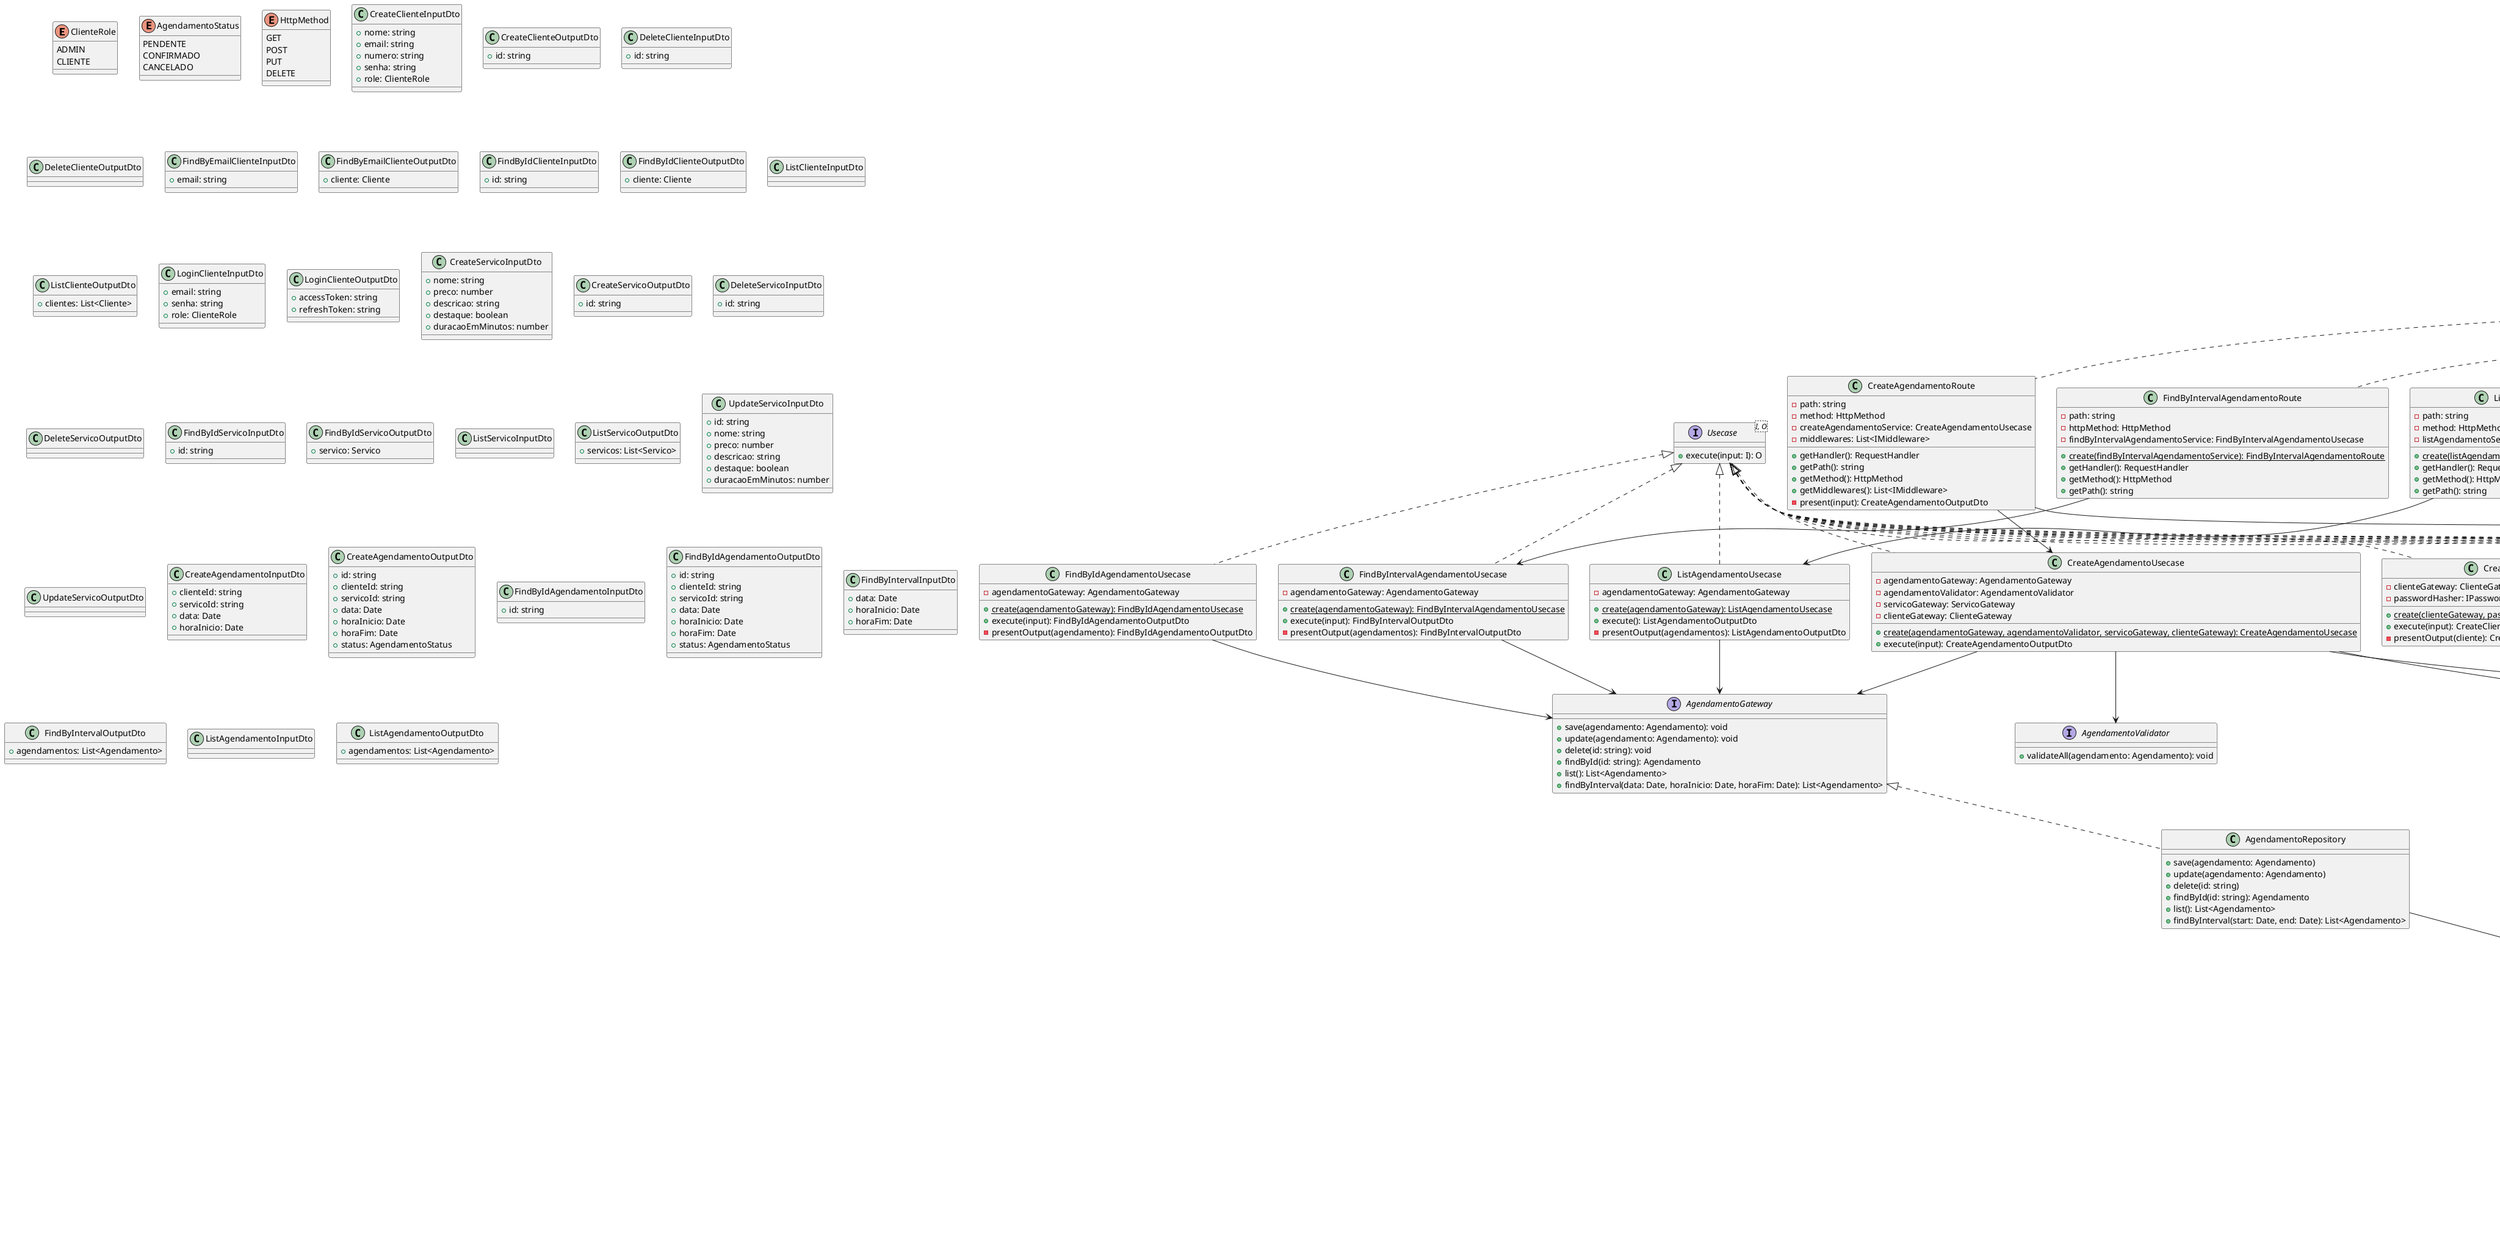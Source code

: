 @startuml generalSystem

' ====================
' ENUMS
' ====================
enum ClienteRole {
    ADMIN
    CLIENTE
}

enum AgendamentoStatus {
    PENDENTE
    CONFIRMADO
    CANCELADO
}

enum HttpMethod {
    GET
    POST
    PUT
    DELETE
}

' ====================
' ENTIDADES
' ====================
class Cliente {
    +id: string
    +nome: string
    +email: string
    +numero: string
    +senha: string
    +role: ClienteRole
}

class Servico {
    +id: string
    +nome: string
    +descricao: string
    +preco: number
    +destaque: boolean
    +duracaoEmMinutos: number
    +update(nome, preco, descricao, destaque, duracaoEmMinutos): void
}

class Agendamento {
    +id: string
    +cliente: Cliente
    +servico: Servico
    +data: Date
    +horaInicio: Date
    +horaFim: Date
    +status: AgendamentoStatus
    +createdAt: Date
    +updatedAt: Date
}

' ====================
' DTOs - CLIENTE
' ====================
class CreateClienteInputDto {
    +nome: string
    +email: string
    +numero: string
    +senha: string
    +role: ClienteRole
}

class CreateClienteOutputDto {
    +id: string
}

class DeleteClienteInputDto {
    +id: string
}

class DeleteClienteOutputDto {
}

class FindByEmailClienteInputDto {
    +email: string
}

class FindByEmailClienteOutputDto {
    +cliente: Cliente
}

class FindByIdClienteInputDto {
    +id: string
}

class FindByIdClienteOutputDto {
    +cliente: Cliente
}

class ListClienteInputDto {
}

class ListClienteOutputDto {
    +clientes: List<Cliente>
}

class LoginClienteInputDto {
    +email: string
    +senha: string
    +role: ClienteRole
}

class LoginClienteOutputDto {
    +accessToken: string
    +refreshToken: string
}

' ====================
' DTOs - SERVICO
' ====================
class CreateServicoInputDto {
    +nome: string
    +preco: number
    +descricao: string
    +destaque: boolean
    +duracaoEmMinutos: number
}

class CreateServicoOutputDto {
    +id: string
}

class DeleteServicoInputDto {
    +id: string
}

class DeleteServicoOutputDto {
}

class FindByIdServicoInputDto {
    +id: string
}

class FindByIdServicoOutputDto {
    +servico: Servico
}

class ListServicoInputDto {
}

class ListServicoOutputDto {
    +servicos: List<Servico>
}

class UpdateServicoInputDto {
    +id: string
    +nome: string
    +preco: number
    +descricao: string
    +destaque: boolean
    +duracaoEmMinutos: number
}

class UpdateServicoOutputDto {
}

' ====================
' DTOs - AGENDAMENTO
' ====================
class CreateAgendamentoInputDto {
    +clienteId: string
    +servicoId: string
    +data: Date
    +horaInicio: Date
}

class CreateAgendamentoOutputDto {
    +id: string
    +clienteId: string
    +servicoId: string
    +data: Date
    +horaInicio: Date
    +horaFim: Date
    +status: AgendamentoStatus
}

class FindByIdAgendamentoInputDto {
    +id: string
}

class FindByIdAgendamentoOutputDto {
    +id: string
    +clienteId: string
    +servicoId: string
    +data: Date
    +horaInicio: Date
    +horaFim: Date
    +status: AgendamentoStatus
}

class FindByIntervalInputDto {
    +data: Date
    +horaInicio: Date
    +horaFim: Date
}

class FindByIntervalOutputDto {
    +agendamentos: List<Agendamento>
}

class ListAgendamentoInputDto {
}

class ListAgendamentoOutputDto {
    +agendamentos: List<Agendamento>
}

' ====================
' MIDDLEWARES
' ====================
interface IMiddleware {
    +handle(req, res, next): void
}

class AuthMiddleware {
    -tokenService: ITokenService
    +constructor(tokenService: ITokenService)
    +handle(req, res, next): void
}

class RoleMiddleware {
    -allowedRoles: List<ClienteRole>
    +constructor(allowedRoles: List<ClienteRole>)
    +handle(req, res, next): void
    +{static} onlyAdmin(): RoleMiddleware
    +{static} onlyCliente(): RoleMiddleware
    +{static} adminOrCliente(): RoleMiddleware
}

IMiddleware <|.. AuthMiddleware
IMiddleware <|.. RoleMiddleware

AuthMiddleware --> ITokenService

' ====================
' ROTAS
' ====================
interface Route {
    +getHandler(): RequestHandler
    +getPath(): string
    +getMethod(): HttpMethod
    +getMiddlewares(): List<IMiddleware>
}

class CreateClienteRoute {
    -path: string
    -httpMethod: HttpMethod
    -createClienteService: CreateClienteUsecase
    +{static} create(createClienteService): CreateClienteRoute
    +getHandler(): RequestHandler
    +present(input): CreateClienteRouteResponse
    +getPath(): string
    +getMethod(): HttpMethod
}

class DeleteClienteRoute {
    -path: string
    -method: HttpMethod
    -deleteClienteService: DeleteClienteUsecase
    +{static} create(deleteClienteService): DeleteClienteRoute
    +getHandler(): RequestHandler
    +getMethod(): HttpMethod
    +getPath(): string
}

class FindByEmailClienteRoute {
    -path: string
    -method: HttpMethod
    -findByEmailClientesService: FindByEmailClienteUsecase
    +{static} create(findByEmailClientesService): FindByEmailClienteRoute
    +getHandler(): RequestHandler
    +getPath(): string
    +getMethod(): HttpMethod
}

class FindByIdClienteRoute {
    -path: string
    -method: HttpMethod
    -findByIdClientesService: FindByIdClienteUsecase
    +{static} create(findByIdClientesService): FindByIdClienteRoute
    +getHandler(): RequestHandler
    +getPath(): string
    +getMethod(): HttpMethod
}

class ListClienteRoute {
    -path: string
    -method: HttpMethod
    -listClienteService: ListClienteUsecase
    +{static} create(listClienteService): ListClienteRoute
    +getHandler(): RequestHandler
    +present(input): ListClienteResponseDTO
    +getPath(): string
    +getMethod(): HttpMethod
}

class LoginClienteRoute {
    -path: string
    -httpMethod: HttpMethod
    -loginClienteService: LoginClienteUsecase
    +{static} create(loginClienteService): LoginClienteRoute
    +getHandler(): RequestHandler
    +getPath(): string
    +getMethod(): HttpMethod
}

class CreateServicoRoute {
    -path: string
    -method: HttpMethod
    -createServicoService: CreateServicoUsecase
    +{static} create(createServicoService): CreateServicoRoute
    +getHandler(): RequestHandler
    +getPath(): string
    +getMethod(): HttpMethod
    -present(input): CreateServicoResponseDto
}

class DeleteServicoRoute {
    -path: string
    -method: HttpMethod
    -deleteServicoService: DeleteServicoUsecase
    +{static} create(deleteServicoService): DeleteServicoRoute
    +getHandler(): RequestHandler
    +getPath(): string
    +getMethod(): HttpMethod
}

class FindByIdServicoRoute {
    -path: string
    -httpMethod: HttpMethod
    -findByIdServicoService: FindByIdServicoUsecase
    +{static} create(findByIdServicoService): FindByIdServicoRoute
    +getHandler(): RequestHandler
    +getMethod(): HttpMethod
    +getPath(): string
}

class ListServicosRoute {
    -path: string
    -method: HttpMethod
    -listServicoService: ListServicoUsecase
    +{static} create(listServicoService): ListServicosRoute
    +getHandler(): RequestHandler
    +getPath(): string
    +getMethod(): HttpMethod
    -present(input): ListServicoResponseDto
}

class UpdateServicoRoute {
    -path: string
    -HttpMethod: HttpMethod
    -updateServicoService: UpdateServicoUsecase
    +{static} create(updateServicoService): UpdateServicoRoute
    +getHandler(): RequestHandler
    +getPath(): string
    +getMethod(): HttpMethod
}

class CreateAgendamentoRoute {
    -path: string
    -method: HttpMethod
    -createAgendamentoService: CreateAgendamentoUsecase
    -middlewares: List<IMiddleware>
    +getHandler(): RequestHandler
    +getPath(): string
    +getMethod(): HttpMethod
    +getMiddlewares(): List<IMiddleware>
    -present(input): CreateAgendamentoOutputDto
}

class FindByIntervalAgendamentoRoute {
    -path: string
    -httpMethod: HttpMethod
    -findByIntervalAgendamentoService: FindByIntervalAgendamentoUsecase
    +{static} create(findByIntervalAgendamentoService): FindByIntervalAgendamentoRoute
    +getHandler(): RequestHandler
    +getMethod(): HttpMethod
    +getPath(): string
}

class ListAgendamentoRoute {
    -path: string
    -method: HttpMethod
    -listAgendamentoService: ListAgendamentoUsecase
    +{static} create(listAgendamentoService): ListAgendamentoRoute
    +getHandler(): RequestHandler
    +getMethod(): HttpMethod
    +getPath(): string
}

Route <|.. CreateClienteRoute
Route <|.. DeleteClienteRoute
Route <|.. FindByEmailClienteRoute
Route <|.. FindByIdClienteRoute
Route <|.. ListClienteRoute
Route <|.. LoginClienteRoute
Route <|.. CreateServicoRoute
Route <|.. DeleteServicoRoute
Route <|.. FindByIdServicoRoute
Route <|.. ListServicosRoute
Route <|.. UpdateServicoRoute
Route <|.. CreateAgendamentoRoute
Route <|.. FindByIntervalAgendamentoRoute
Route <|.. ListAgendamentoRoute

' ====================
' USECASES
' ====================
interface Usecase<I, O> {
    +execute(input: I): O
}

class CreateClienteUsecase {
    -clienteGateway: ClienteGateway
    -passwordHasher: IPasswordHasher
    +{static} create(clienteGateway, passwordHasher): CreateClienteUsecase
    +execute(input): CreateClienteOutputDto
    -presentOutput(cliente): CreateClienteOutputDto
}

class DeleteClienteUsecase {
    -clienteGateway: ClienteGateway
    +{static} create(clienteGateway): DeleteClienteUsecase
    +execute(input): void
}

class FindByEmailClienteUsecase {
    -clienteGateway: ClienteGateway
    +{static} create(clienteGateway): FindByEmailClienteUsecase
    +execute(input): FindByEmailClienteOutputDto
    +presentOutput(cliente): FindByEmailClienteOutputDto
}

class FindByIdClienteUsecase {
    -clienteGateway: ClienteGateway
    +{static} create(clienteGateway): FindByIdClienteUsecase
    +execute(input): FindByIdClienteOutputDto
    +presentOutput(cliente): FindByIdClienteOutputDto
}

class ListClienteUsecase {
    -clienteGateway: ClienteGateway
    +{static} create(clienteGateway): ListClienteUsecase
    +execute(): ListClienteOutputDto
    +presentOutput(clientes): ListClienteOutputDto
}

class LoginClienteUsecase {
    -clienteGateway: ClienteGateway
    -passwordHasher: IPasswordHasher
    -tokenService: ITokenService
    +{static} create(clienteGateway, passwordHasher, tokenService): LoginClienteUsecase
    +execute(input): LoginClienteOutputDto
}

class CreateServicoUsecase {
    -servicoGateway: ServicoGateway
    +{static} create(servicoGateway): CreateServicoUsecase
    +execute(input): CreateServicoOutputDto
    -presentOutput(servico): CreateServicoOutputDto
}

class DeleteServicoUsecase {
    -servicoGateway: ServicoGateway
    +{static} create(servicoGateway): DeleteServicoUsecase
    +execute(input): void
}

class FindByIdServicoUsecase {
    -servicoGateway: ServicoGateway
    +{static} create(servicoGateway): FindByIdServicoUsecase
    +execute(input): FindByIdServicoOutputDto
}

class ListServicoUsecase {
    -servicoGateway: ServicoGateway
    +{static} create(servicoGateway): ListServicoUsecase
    +execute(): ListServicoOutputDto
    -presentOutput(servicos): ListServicoOutputDto
}

class UpdateServicoUsecase {
    -servicoGateway: ServicoGateway
    +{static} create(servicoGateway): UpdateServicoUsecase
    +execute(input): void
}

class CreateAgendamentoUsecase {
    -agendamentoGateway: AgendamentoGateway
    -agendamentoValidator: AgendamentoValidator
    -servicoGateway: ServicoGateway
    -clienteGateway: ClienteGateway
    +{static} create(agendamentoGateway, agendamentoValidator, servicoGateway, clienteGateway): CreateAgendamentoUsecase
    +execute(input): CreateAgendamentoOutputDto
}

class FindByIdAgendamentoUsecase {
    -agendamentoGateway: AgendamentoGateway
    +{static} create(agendamentoGateway): FindByIdAgendamentoUsecase
    +execute(input): FindByIdAgendamentoOutputDto
    -presentOutput(agendamento): FindByIdAgendamentoOutputDto
}

class FindByIntervalAgendamentoUsecase {
    -agendamentoGateway: AgendamentoGateway
    +{static} create(agendamentoGateway): FindByIntervalAgendamentoUsecase
    +execute(input): FindByIntervalOutputDto
    -presentOutput(agendamentos): FindByIntervalOutputDto
}

class ListAgendamentoUsecase {
    -agendamentoGateway: AgendamentoGateway
    +{static} create(agendamentoGateway): ListAgendamentoUsecase
    +execute(): ListAgendamentoOutputDto
    -presentOutput(agendamentos): ListAgendamentoOutputDto
}

Usecase <|.. CreateClienteUsecase
Usecase <|.. DeleteClienteUsecase
Usecase <|.. FindByEmailClienteUsecase
Usecase <|.. FindByIdClienteUsecase
Usecase <|.. ListClienteUsecase
Usecase <|.. LoginClienteUsecase
Usecase <|.. CreateServicoUsecase
Usecase <|.. DeleteServicoUsecase
Usecase <|.. FindByIdServicoUsecase
Usecase <|.. ListServicoUsecase
Usecase <|.. UpdateServicoUsecase
Usecase <|.. CreateAgendamentoUsecase
Usecase <|.. FindByIdAgendamentoUsecase
Usecase <|.. FindByIntervalAgendamentoUsecase
Usecase <|.. ListAgendamentoUsecase

' ====================
' GATEWAYS / REPOSITORIES / SERVICES
' ====================
interface IPasswordHasher {
    +hash(senha: string): string
    +compare(senha: string, senhaHash: string): boolean
}

interface ITokenService {
    +generateAcessToken(payload): string
    +generateRefreshToken(payload): string
    +verifyAcessToken(token: string): TokenPayload
    +verifyToken(token: string): TokenPayload
}

interface ClienteGateway {
    +save(cliente: Cliente): string
    +update(cliente: Cliente): void
    +delete(id: string): void
    +findById(id: string): Cliente
    +findByEmail(email: string): Cliente
    +list(): List<Cliente>
}

interface AgendamentoGateway {
    +save(agendamento: Agendamento): void
    +update(agendamento: Agendamento): void
    +delete(id: string): void
    +findById(id: string): Agendamento
    +list(): List<Agendamento>
    +findByInterval(data: Date, horaInicio: Date, horaFim: Date): List<Agendamento>
}

interface ServicoGateway {
    +save(servico: Servico): void
    +update(servico: Servico): void
    +delete(id: string): void
    +findById(id: string): Servico
    +list(): List<Servico>
}

interface AgendamentoValidator {
    +validateAll(agendamento: Agendamento): void
}

class ClienteRepository {
    +save(cliente: Cliente)
    +update(cliente: Cliente)
    +delete(id: string)
    +findById(id: string): Cliente
    +findByEmail(email: string): Cliente
    +list(): List<Cliente>
}

class ServicoRepositoryPrisma {
    +save(servico: Servico): void
    +update(servico: Servico): void
    +delete(id: string): void
    +findById(id: string): Servico
    +list(): List<Servico>
}

class AgendamentoRepository {
    +save(agendamento: Agendamento)
    +update(agendamento: Agendamento)
    +delete(id: string)
    +findById(id: string): Agendamento
    +list(): List<Agendamento>
    +findByInterval(start: Date, end: Date): List<Agendamento>
}

ClienteGateway <|.. ClienteRepository
ServicoGateway <|.. ServicoRepositoryPrisma
AgendamentoGateway <|.. AgendamentoRepository

' ====================
' API PRINCIPAL
' ====================
interface Api {
    +start(port: number): void
}

class ApiExpress {
    -app: Express
    -constructor(routes: List<Route>)
    +{static} create(routes: List<Route>): ApiExpress
    +start(port: number): void
    -addRoutes(routes: List<Route>): void
}

Api <|.. ApiExpress
ApiExpress --> Route

' ====================
' RELAÇÕES
' ====================

' Rotas -> Usecases
CreateClienteRoute --> CreateClienteUsecase
DeleteClienteRoute --> DeleteClienteUsecase
FindByEmailClienteRoute --> FindByEmailClienteUsecase
FindByIdClienteRoute --> FindByIdClienteUsecase
ListClienteRoute --> ListClienteUsecase
LoginClienteRoute --> LoginClienteUsecase
CreateServicoRoute --> CreateServicoUsecase
DeleteServicoRoute --> DeleteServicoUsecase
FindByIdServicoRoute --> FindByIdServicoUsecase
ListServicosRoute --> ListServicoUsecase
UpdateServicoRoute --> UpdateServicoUsecase
CreateAgendamentoRoute --> CreateAgendamentoUsecase
FindByIntervalAgendamentoRoute --> FindByIntervalAgendamentoUsecase
ListAgendamentoRoute --> ListAgendamentoUsecase

' Usecases -> Repositories / Gateways
CreateClienteUsecase --> ClienteGateway
CreateClienteUsecase --> IPasswordHasher

DeleteClienteUsecase --> ClienteGateway

FindByEmailClienteUsecase --> ClienteGateway

FindByIdClienteUsecase --> ClienteGateway

ListClienteUsecase --> ClienteGateway

LoginClienteUsecase --> ClienteGateway
LoginClienteUsecase --> IPasswordHasher
LoginClienteUsecase --> ITokenService

CreateServicoUsecase --> ServicoGateway

DeleteServicoUsecase --> ServicoGateway

FindByIdServicoUsecase --> ServicoGateway

ListServicoUsecase --> ServicoGateway

UpdateServicoUsecase --> ServicoGateway

CreateAgendamentoUsecase --> AgendamentoGateway
CreateAgendamentoUsecase --> AgendamentoValidator
CreateAgendamentoUsecase --> ServicoGateway
CreateAgendamentoUsecase --> ClienteGateway

FindByIdAgendamentoUsecase --> AgendamentoGateway
FindByIntervalAgendamentoUsecase --> AgendamentoGateway
ListAgendamentoUsecase --> AgendamentoGateway

' Repositories/Gateways -> Entidades
AgendamentoRepository --> Agendamento
ClienteRepository --> Cliente
ServicoRepositoryPrisma --> Servico
Agendamento --> Cliente
Agendamento --> Servico

' Middlewares ligados às rotas
CreateClienteRoute --> IMiddleware
CreateAgendamentoRoute --> IMiddleware

@enduml